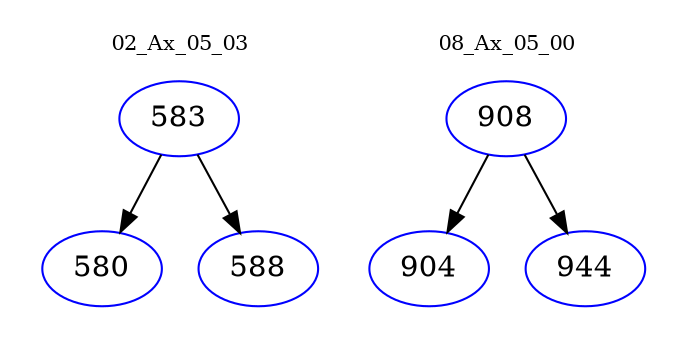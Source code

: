 digraph{
subgraph cluster_0 {
color = white
label = "02_Ax_05_03";
fontsize=10;
T0_583 [label="583", color="blue"]
T0_583 -> T0_580 [color="black"]
T0_580 [label="580", color="blue"]
T0_583 -> T0_588 [color="black"]
T0_588 [label="588", color="blue"]
}
subgraph cluster_1 {
color = white
label = "08_Ax_05_00";
fontsize=10;
T1_908 [label="908", color="blue"]
T1_908 -> T1_904 [color="black"]
T1_904 [label="904", color="blue"]
T1_908 -> T1_944 [color="black"]
T1_944 [label="944", color="blue"]
}
}
